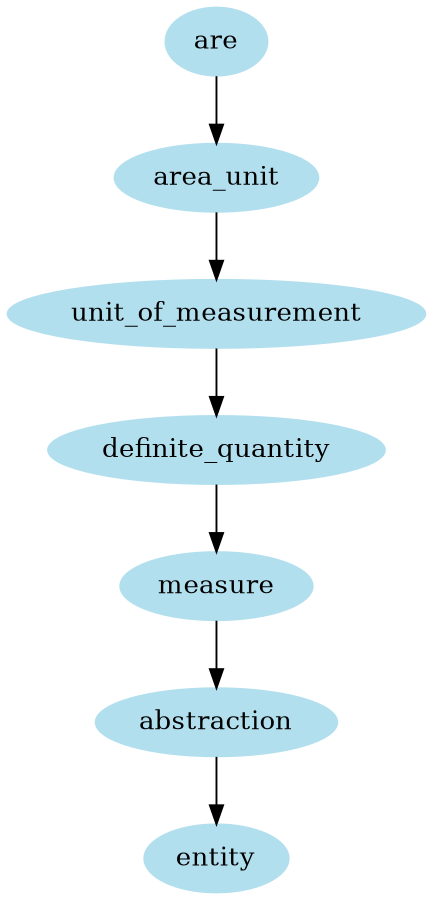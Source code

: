 digraph unix {
	node [color=lightblue2 style=filled]
	size="6,6"
	are -> area_unit
	area_unit -> unit_of_measurement
	unit_of_measurement -> definite_quantity
	definite_quantity -> measure
	measure -> abstraction
	abstraction -> entity
}
